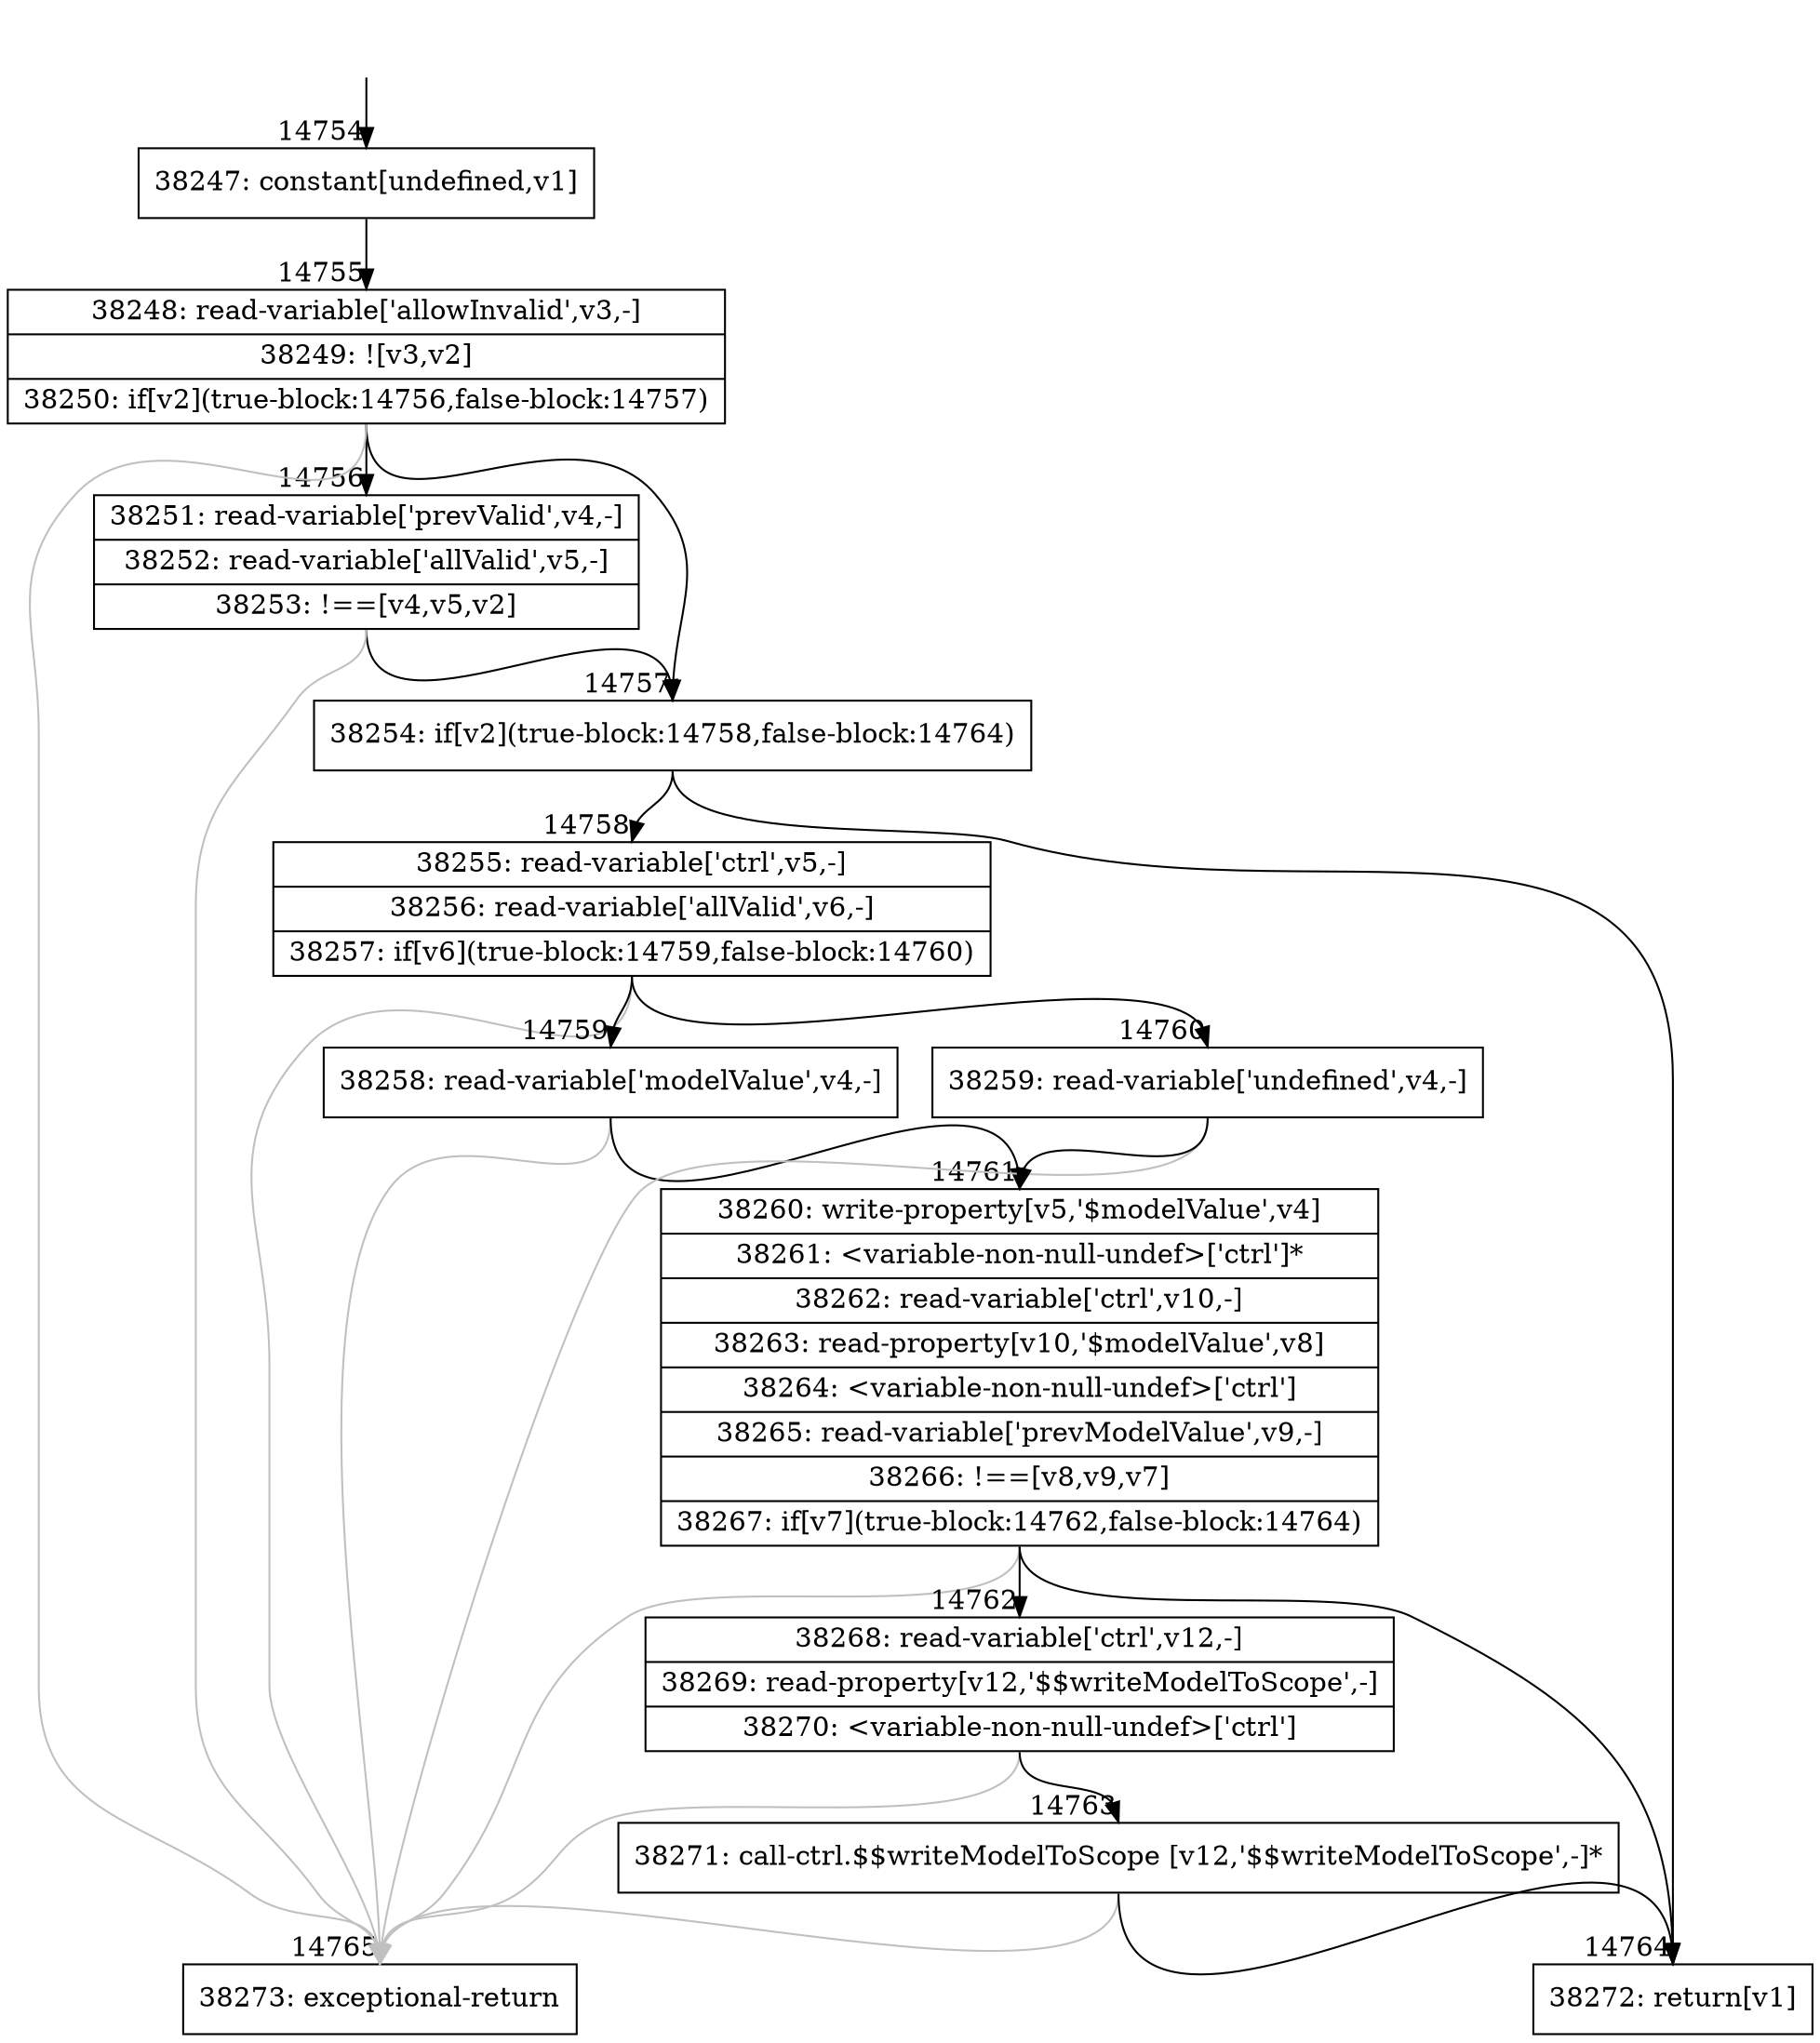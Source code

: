 digraph {
rankdir="TD"
BB_entry1184[shape=none,label=""];
BB_entry1184 -> BB14754 [tailport=s, headport=n, headlabel="    14754"]
BB14754 [shape=record label="{38247: constant[undefined,v1]}" ] 
BB14754 -> BB14755 [tailport=s, headport=n, headlabel="      14755"]
BB14755 [shape=record label="{38248: read-variable['allowInvalid',v3,-]|38249: ![v3,v2]|38250: if[v2](true-block:14756,false-block:14757)}" ] 
BB14755 -> BB14757 [tailport=s, headport=n, headlabel="      14757"]
BB14755 -> BB14756 [tailport=s, headport=n, headlabel="      14756"]
BB14755 -> BB14765 [tailport=s, headport=n, color=gray, headlabel="      14765"]
BB14756 [shape=record label="{38251: read-variable['prevValid',v4,-]|38252: read-variable['allValid',v5,-]|38253: !==[v4,v5,v2]}" ] 
BB14756 -> BB14757 [tailport=s, headport=n]
BB14756 -> BB14765 [tailport=s, headport=n, color=gray]
BB14757 [shape=record label="{38254: if[v2](true-block:14758,false-block:14764)}" ] 
BB14757 -> BB14758 [tailport=s, headport=n, headlabel="      14758"]
BB14757 -> BB14764 [tailport=s, headport=n, headlabel="      14764"]
BB14758 [shape=record label="{38255: read-variable['ctrl',v5,-]|38256: read-variable['allValid',v6,-]|38257: if[v6](true-block:14759,false-block:14760)}" ] 
BB14758 -> BB14759 [tailport=s, headport=n, headlabel="      14759"]
BB14758 -> BB14760 [tailport=s, headport=n, headlabel="      14760"]
BB14758 -> BB14765 [tailport=s, headport=n, color=gray]
BB14759 [shape=record label="{38258: read-variable['modelValue',v4,-]}" ] 
BB14759 -> BB14761 [tailport=s, headport=n, headlabel="      14761"]
BB14759 -> BB14765 [tailport=s, headport=n, color=gray]
BB14760 [shape=record label="{38259: read-variable['undefined',v4,-]}" ] 
BB14760 -> BB14761 [tailport=s, headport=n]
BB14760 -> BB14765 [tailport=s, headport=n, color=gray]
BB14761 [shape=record label="{38260: write-property[v5,'$modelValue',v4]|38261: \<variable-non-null-undef\>['ctrl']*|38262: read-variable['ctrl',v10,-]|38263: read-property[v10,'$modelValue',v8]|38264: \<variable-non-null-undef\>['ctrl']|38265: read-variable['prevModelValue',v9,-]|38266: !==[v8,v9,v7]|38267: if[v7](true-block:14762,false-block:14764)}" ] 
BB14761 -> BB14762 [tailport=s, headport=n, headlabel="      14762"]
BB14761 -> BB14764 [tailport=s, headport=n]
BB14761 -> BB14765 [tailport=s, headport=n, color=gray]
BB14762 [shape=record label="{38268: read-variable['ctrl',v12,-]|38269: read-property[v12,'$$writeModelToScope',-]|38270: \<variable-non-null-undef\>['ctrl']}" ] 
BB14762 -> BB14763 [tailport=s, headport=n, headlabel="      14763"]
BB14762 -> BB14765 [tailport=s, headport=n, color=gray]
BB14763 [shape=record label="{38271: call-ctrl.$$writeModelToScope [v12,'$$writeModelToScope',-]*}" ] 
BB14763 -> BB14764 [tailport=s, headport=n]
BB14763 -> BB14765 [tailport=s, headport=n, color=gray]
BB14764 [shape=record label="{38272: return[v1]}" ] 
BB14765 [shape=record label="{38273: exceptional-return}" ] 
//#$~ 24872
}
